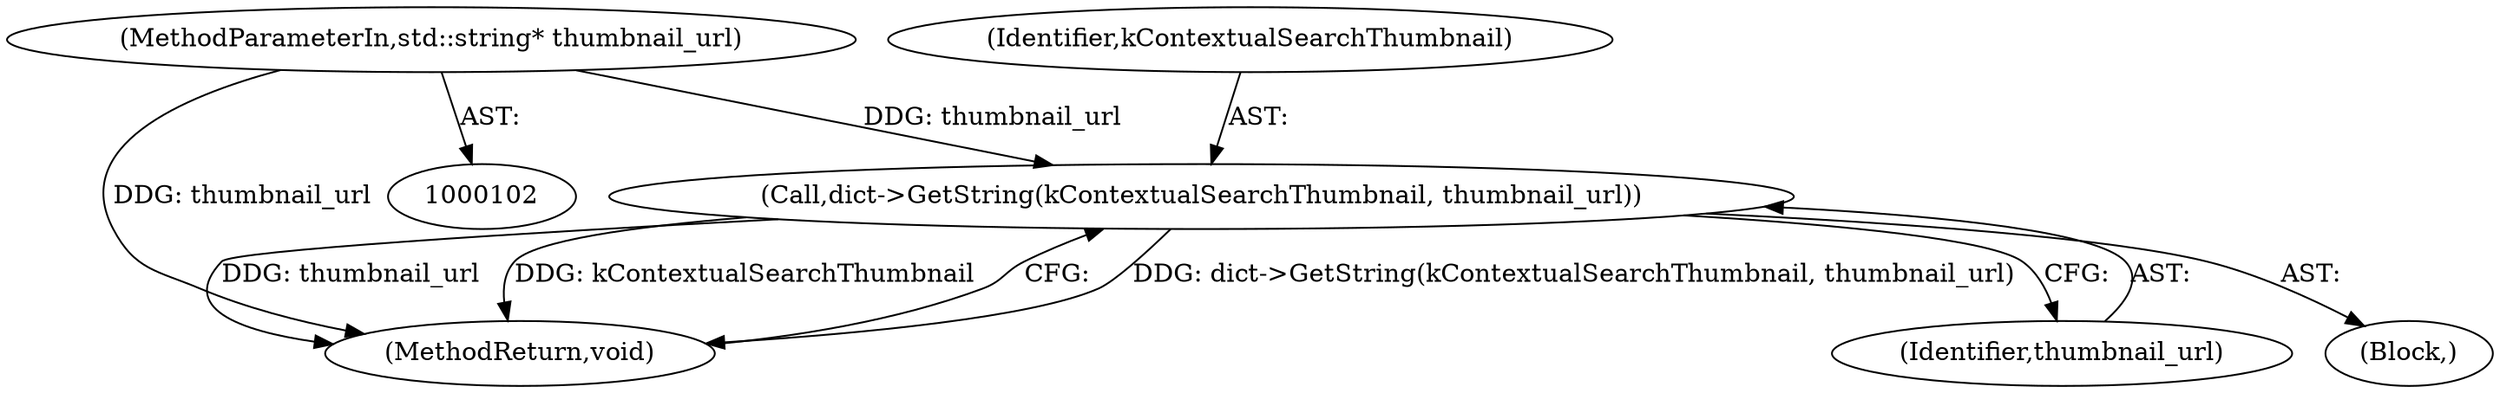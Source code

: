 digraph "0_Chrome_c0947dabeaa10da67798c1bbc668dca4b280cad5_0@pointer" {
"1000112" [label="(MethodParameterIn,std::string* thumbnail_url)"];
"1000240" [label="(Call,dict->GetString(kContextualSearchThumbnail, thumbnail_url))"];
"1000243" [label="(MethodReturn,void)"];
"1000112" [label="(MethodParameterIn,std::string* thumbnail_url)"];
"1000242" [label="(Identifier,thumbnail_url)"];
"1000236" [label="(Block,)"];
"1000241" [label="(Identifier,kContextualSearchThumbnail)"];
"1000240" [label="(Call,dict->GetString(kContextualSearchThumbnail, thumbnail_url))"];
"1000112" -> "1000102"  [label="AST: "];
"1000112" -> "1000243"  [label="DDG: thumbnail_url"];
"1000112" -> "1000240"  [label="DDG: thumbnail_url"];
"1000240" -> "1000236"  [label="AST: "];
"1000240" -> "1000242"  [label="CFG: "];
"1000241" -> "1000240"  [label="AST: "];
"1000242" -> "1000240"  [label="AST: "];
"1000243" -> "1000240"  [label="CFG: "];
"1000240" -> "1000243"  [label="DDG: dict->GetString(kContextualSearchThumbnail, thumbnail_url)"];
"1000240" -> "1000243"  [label="DDG: thumbnail_url"];
"1000240" -> "1000243"  [label="DDG: kContextualSearchThumbnail"];
}
